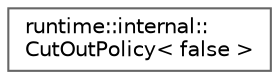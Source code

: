 digraph "Graphical Class Hierarchy"
{
 // LATEX_PDF_SIZE
  bgcolor="transparent";
  edge [fontname=Helvetica,fontsize=10,labelfontname=Helvetica,labelfontsize=10];
  node [fontname=Helvetica,fontsize=10,shape=box,height=0.2,width=0.4];
  rankdir="LR";
  Node0 [id="Node000000",label="runtime::internal::\lCutOutPolicy\< false \>",height=0.2,width=0.4,color="grey40", fillcolor="white", style="filled",URL="$df/ddb/structruntime_1_1internal_1_1CutOutPolicy_3_01false_01_4.html",tooltip=" "];
}
